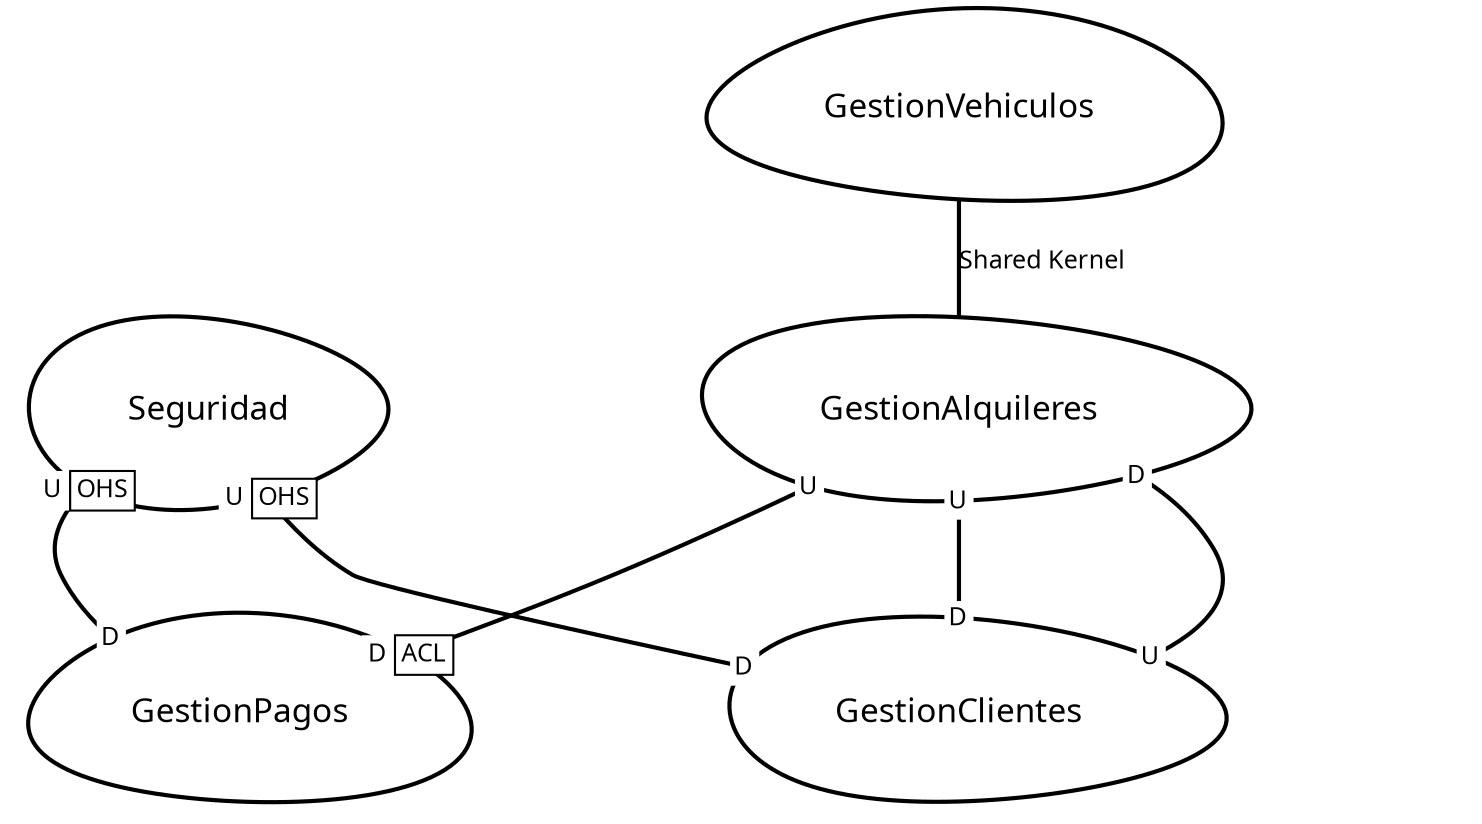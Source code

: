 digraph "ContextMapGraph" {
graph ["imagepath"="/tmp/GraphvizJava"]
"GestionAlquileres" ["margin"="0.3","orientation"="156","shape"="egg","fontsize"="16","style"="bold","label"="GestionAlquileres\n","fontname"="sans-serif"]
"GestionClientes" ["margin"="0.3","orientation"="146","shape"="egg","fontsize"="16","style"="bold","label"="GestionClientes\n","fontname"="sans-serif"]
"GestionPagos" ["margin"="0.3","orientation"="119","shape"="egg","fontsize"="16","style"="bold","label"="GestionPagos\n","fontname"="sans-serif"]
"GestionVehiculos" ["margin"="0.3","orientation"="109","shape"="egg","fontsize"="16","style"="bold","label"="GestionVehiculos\n","fontname"="sans-serif"]
"Seguridad" ["margin"="0.3","orientation"="275","shape"="egg","fontsize"="16","style"="bold","label"="Seguridad\n","fontname"="sans-serif"]
"GestionAlquileres" -> "GestionClientes" ["headlabel"=<<table cellspacing="0" cellborder="0" border="0">
<tr><td bgcolor="white">D</td></tr>
</table>>,"labeldistance"="0","fontsize"="12","taillabel"=<<table cellspacing="0" cellborder="0" border="0">
<tr><td bgcolor="white">U</td></tr>
</table>>,"style"="bold","label"="                                        ","dir"="none","fontname"="sans-serif"]
"GestionAlquileres" -> "GestionPagos" ["headlabel"=<<table cellspacing="0" cellborder="1" border="0">
<tr><td bgcolor="white" sides="r">D</td><td sides="trbl" bgcolor="white"><font>ACL</font></td></tr>
</table>>,"labeldistance"="0","fontsize"="12","taillabel"=<<table cellspacing="0" cellborder="0" border="0">
<tr><td bgcolor="white">U</td></tr>
</table>>,"style"="bold","label"="                                        ","dir"="none","fontname"="sans-serif"]
"GestionClientes" -> "GestionAlquileres" ["headlabel"=<<table cellspacing="0" cellborder="0" border="0">
<tr><td bgcolor="white">D</td></tr>
</table>>,"labeldistance"="0","fontsize"="12","taillabel"=<<table cellspacing="0" cellborder="0" border="0">
<tr><td bgcolor="white">U</td></tr>
</table>>,"style"="bold","label"="                                        ","dir"="none","fontname"="sans-serif"]
"GestionVehiculos" -> "GestionAlquileres" ["fontsize"="12","style"="bold","label"="Shared Kernel","dir"="none","fontname"="sans-serif"]
"Seguridad" -> "GestionClientes" ["headlabel"=<<table cellspacing="0" cellborder="0" border="0">
<tr><td bgcolor="white">D</td></tr>
</table>>,"labeldistance"="0","fontsize"="12","taillabel"=<<table cellspacing="0" cellborder="1" border="0">
<tr><td bgcolor="white" sides="r">U</td><td sides="trbl" bgcolor="white"><font>OHS</font></td></tr>
</table>>,"style"="bold","label"="                                        ","dir"="none","fontname"="sans-serif"]
"Seguridad" -> "GestionPagos" ["headlabel"=<<table cellspacing="0" cellborder="0" border="0">
<tr><td bgcolor="white">D</td></tr>
</table>>,"labeldistance"="0","fontsize"="12","taillabel"=<<table cellspacing="0" cellborder="1" border="0">
<tr><td bgcolor="white" sides="r">U</td><td sides="trbl" bgcolor="white"><font>OHS</font></td></tr>
</table>>,"style"="bold","label"="                                        ","dir"="none","fontname"="sans-serif"]
}